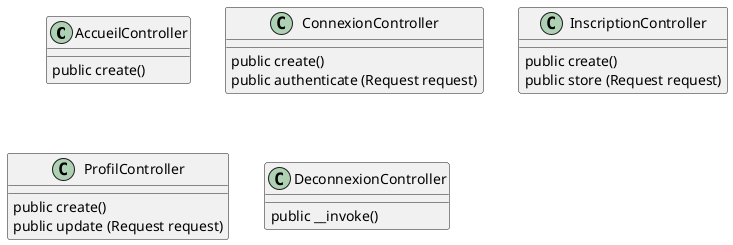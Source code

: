 @startuml diagrammeControllers

class AccueilController{
    public create()
}

class ConnexionController{
    public create()
    public authenticate (Request request)
}

class InscriptionController{
    public create()
    public store (Request request)
}

class ProfilController{
    public create()
    public update (Request request)
}

class DeconnexionController{
    public __invoke()
}

@enduml
